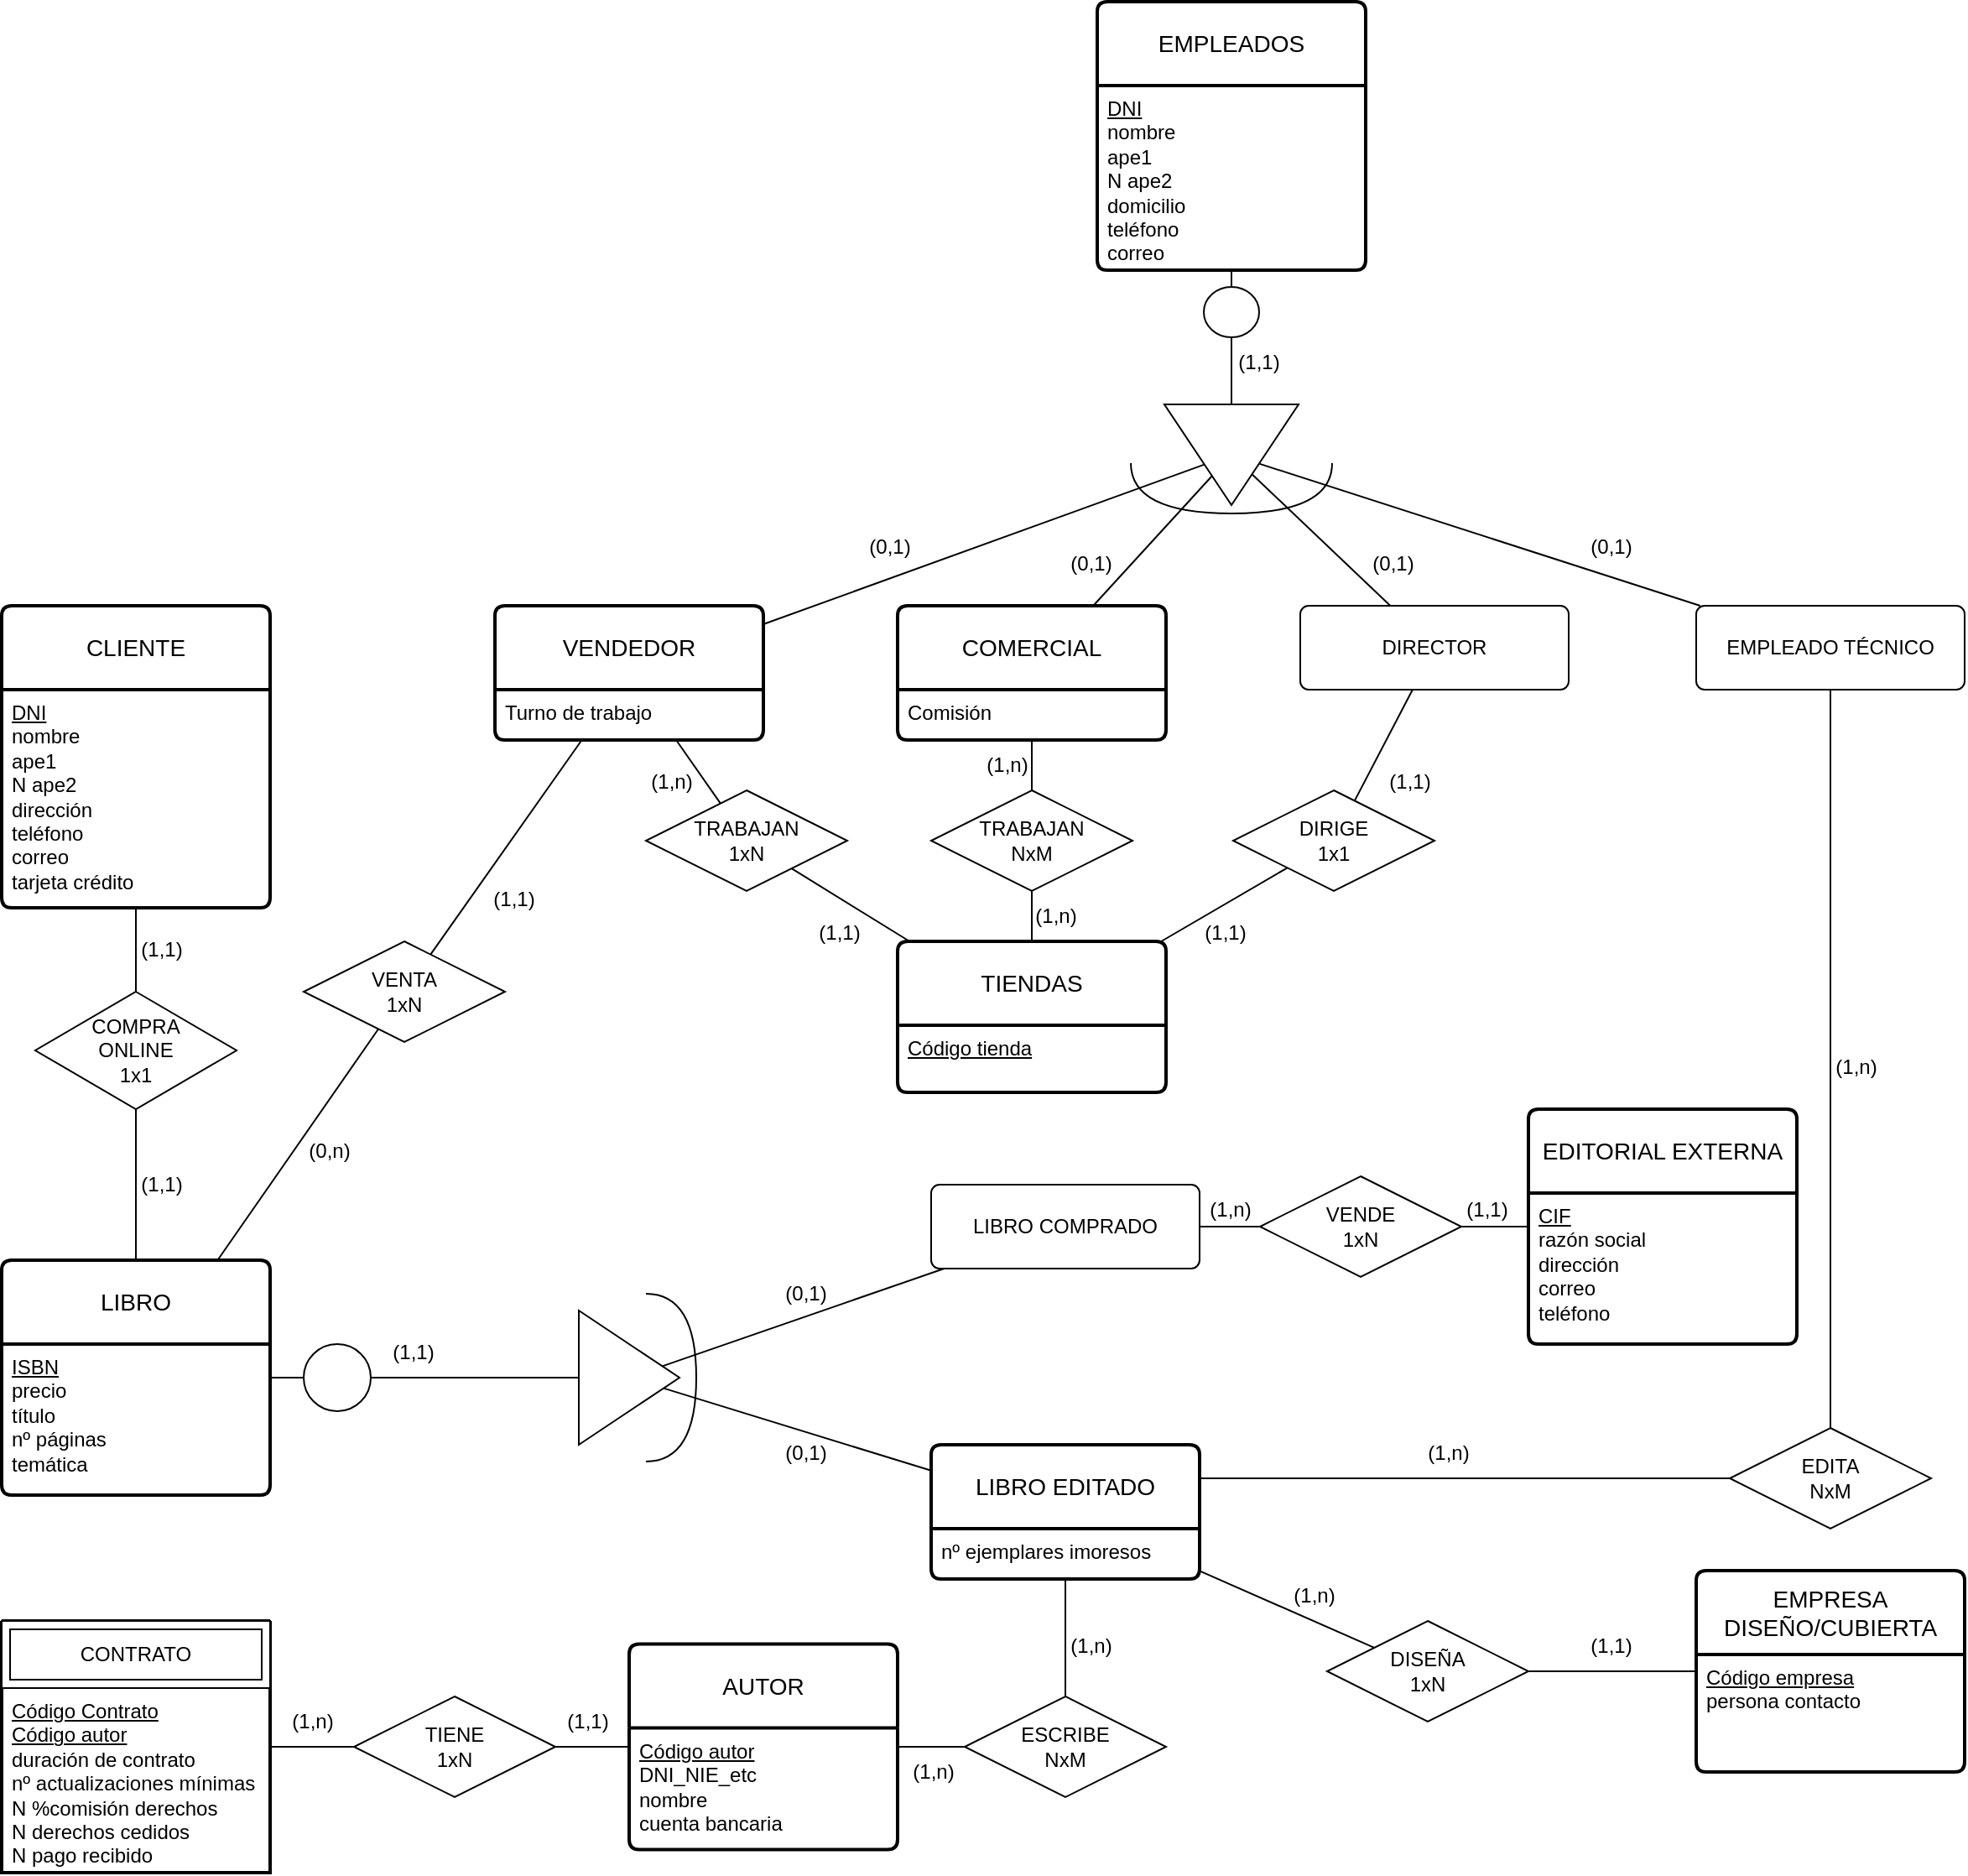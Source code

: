 <mxfile version="22.0.6" type="device">
  <diagram name="Página-1" id="ZDvMbNTVlDiR8q62YJx5">
    <mxGraphModel dx="2697" dy="1965" grid="1" gridSize="10" guides="1" tooltips="1" connect="1" arrows="1" fold="1" page="1" pageScale="1" pageWidth="827" pageHeight="1169" background="none" math="0" shadow="0">
      <root>
        <mxCell id="0" />
        <mxCell id="1" parent="0" />
        <mxCell id="jywU5SP4POZUPVwICJN5-1" value="TIENDAS" style="swimlane;childLayout=stackLayout;horizontal=1;startSize=50;horizontalStack=0;rounded=1;fontSize=14;fontStyle=0;strokeWidth=2;resizeParent=0;resizeLast=1;shadow=0;dashed=0;align=center;arcSize=4;whiteSpace=wrap;html=1;" parent="1" vertex="1">
          <mxGeometry x="-286" y="610" width="160" height="90" as="geometry" />
        </mxCell>
        <mxCell id="jywU5SP4POZUPVwICJN5-2" value="&lt;u&gt;Código tienda&lt;/u&gt;" style="align=left;strokeColor=none;fillColor=none;spacingLeft=4;fontSize=12;verticalAlign=top;resizable=0;rotatable=0;part=1;html=1;" parent="jywU5SP4POZUPVwICJN5-1" vertex="1">
          <mxGeometry y="50" width="160" height="40" as="geometry" />
        </mxCell>
        <mxCell id="jywU5SP4POZUPVwICJN5-3" value="EMPLEADOS" style="swimlane;childLayout=stackLayout;horizontal=1;startSize=50;horizontalStack=0;rounded=1;fontSize=14;fontStyle=0;strokeWidth=2;resizeParent=0;resizeLast=1;shadow=0;dashed=0;align=center;arcSize=4;whiteSpace=wrap;html=1;" parent="1" vertex="1">
          <mxGeometry x="-167" y="50" width="160" height="160" as="geometry" />
        </mxCell>
        <mxCell id="jywU5SP4POZUPVwICJN5-4" value="&lt;u&gt;DNI&lt;/u&gt;&lt;br&gt;nombre&lt;br&gt;ape1&lt;br&gt;N ape2&lt;br&gt;domicilio&lt;br&gt;teléfono&lt;br&gt;correo" style="align=left;strokeColor=none;fillColor=none;spacingLeft=4;fontSize=12;verticalAlign=top;resizable=0;rotatable=0;part=1;html=1;" parent="jywU5SP4POZUPVwICJN5-3" vertex="1">
          <mxGeometry y="50" width="160" height="110" as="geometry" />
        </mxCell>
        <mxCell id="jywU5SP4POZUPVwICJN5-5" value="VENDEDOR" style="swimlane;childLayout=stackLayout;horizontal=1;startSize=50;horizontalStack=0;rounded=1;fontSize=14;fontStyle=0;strokeWidth=2;resizeParent=0;resizeLast=1;shadow=0;dashed=0;align=center;arcSize=4;whiteSpace=wrap;html=1;" parent="1" vertex="1">
          <mxGeometry x="-526" y="410" width="160" height="80" as="geometry" />
        </mxCell>
        <mxCell id="jywU5SP4POZUPVwICJN5-6" value="Turno de trabajo" style="align=left;strokeColor=none;fillColor=none;spacingLeft=4;fontSize=12;verticalAlign=top;resizable=0;rotatable=0;part=1;html=1;" parent="jywU5SP4POZUPVwICJN5-5" vertex="1">
          <mxGeometry y="50" width="160" height="30" as="geometry" />
        </mxCell>
        <mxCell id="jywU5SP4POZUPVwICJN5-7" value="COMERCIAL" style="swimlane;childLayout=stackLayout;horizontal=1;startSize=50;horizontalStack=0;rounded=1;fontSize=14;fontStyle=0;strokeWidth=2;resizeParent=0;resizeLast=1;shadow=0;dashed=0;align=center;arcSize=4;whiteSpace=wrap;html=1;" parent="1" vertex="1">
          <mxGeometry x="-286" y="410" width="160" height="80" as="geometry" />
        </mxCell>
        <mxCell id="jywU5SP4POZUPVwICJN5-8" value="Comisión" style="align=left;strokeColor=none;fillColor=none;spacingLeft=4;fontSize=12;verticalAlign=top;resizable=0;rotatable=0;part=1;html=1;" parent="jywU5SP4POZUPVwICJN5-7" vertex="1">
          <mxGeometry y="50" width="160" height="30" as="geometry" />
        </mxCell>
        <mxCell id="jywU5SP4POZUPVwICJN5-9" value="DIRECTOR" style="rounded=1;arcSize=10;whiteSpace=wrap;html=1;align=center;" parent="1" vertex="1">
          <mxGeometry x="-46" y="410" width="160" height="50" as="geometry" />
        </mxCell>
        <mxCell id="jywU5SP4POZUPVwICJN5-10" value="" style="endArrow=none;html=1;rounded=0;" parent="1" source="jywU5SP4POZUPVwICJN5-17" target="jywU5SP4POZUPVwICJN5-3" edge="1">
          <mxGeometry relative="1" as="geometry">
            <mxPoint x="-177" y="460" as="sourcePoint" />
            <mxPoint x="-17" y="460" as="targetPoint" />
          </mxGeometry>
        </mxCell>
        <mxCell id="jywU5SP4POZUPVwICJN5-14" value="" style="endArrow=none;html=1;rounded=0;" parent="1" source="jywU5SP4POZUPVwICJN5-5" target="jywU5SP4POZUPVwICJN5-13" edge="1">
          <mxGeometry relative="1" as="geometry">
            <mxPoint x="-408" y="410" as="sourcePoint" />
            <mxPoint x="-283" y="280" as="targetPoint" />
          </mxGeometry>
        </mxCell>
        <mxCell id="jywU5SP4POZUPVwICJN5-15" value="" style="endArrow=none;html=1;rounded=0;" parent="1" source="jywU5SP4POZUPVwICJN5-7" target="jywU5SP4POZUPVwICJN5-13" edge="1">
          <mxGeometry relative="1" as="geometry">
            <mxPoint x="-206" y="410" as="sourcePoint" />
            <mxPoint x="-206" y="280" as="targetPoint" />
          </mxGeometry>
        </mxCell>
        <mxCell id="jywU5SP4POZUPVwICJN5-16" value="" style="endArrow=none;html=1;rounded=0;" parent="1" source="jywU5SP4POZUPVwICJN5-9" target="jywU5SP4POZUPVwICJN5-13" edge="1">
          <mxGeometry relative="1" as="geometry">
            <mxPoint x="8" y="410" as="sourcePoint" />
            <mxPoint x="-126" y="278" as="targetPoint" />
          </mxGeometry>
        </mxCell>
        <mxCell id="jywU5SP4POZUPVwICJN5-13" value="" style="triangle;whiteSpace=wrap;html=1;rotation=90;" parent="1" vertex="1">
          <mxGeometry x="-117" y="280" width="60" height="80" as="geometry" />
        </mxCell>
        <mxCell id="jywU5SP4POZUPVwICJN5-18" value="" style="endArrow=none;html=1;rounded=0;" parent="1" source="jywU5SP4POZUPVwICJN5-13" target="jywU5SP4POZUPVwICJN5-17" edge="1">
          <mxGeometry relative="1" as="geometry">
            <mxPoint x="-87" y="290" as="sourcePoint" />
            <mxPoint x="-87" y="210" as="targetPoint" />
          </mxGeometry>
        </mxCell>
        <mxCell id="jywU5SP4POZUPVwICJN5-17" value="" style="ellipse;whiteSpace=wrap;html=1;" parent="1" vertex="1">
          <mxGeometry x="-103.5" y="220" width="33" height="30" as="geometry" />
        </mxCell>
        <mxCell id="jywU5SP4POZUPVwICJN5-20" value="" style="endArrow=none;html=1;rounded=0;" parent="1" source="jywU5SP4POZUPVwICJN5-23" target="jywU5SP4POZUPVwICJN5-1" edge="1">
          <mxGeometry relative="1" as="geometry">
            <mxPoint x="-356" y="560" as="sourcePoint" />
            <mxPoint x="-196" y="560" as="targetPoint" />
          </mxGeometry>
        </mxCell>
        <mxCell id="jywU5SP4POZUPVwICJN5-21" value="" style="endArrow=none;html=1;rounded=0;" parent="1" source="jywU5SP4POZUPVwICJN5-25" target="jywU5SP4POZUPVwICJN5-1" edge="1">
          <mxGeometry relative="1" as="geometry">
            <mxPoint x="-389" y="500" as="sourcePoint" />
            <mxPoint x="-249" y="620" as="targetPoint" />
          </mxGeometry>
        </mxCell>
        <mxCell id="jywU5SP4POZUPVwICJN5-22" value="" style="endArrow=none;html=1;rounded=0;" parent="1" source="jywU5SP4POZUPVwICJN5-27" target="jywU5SP4POZUPVwICJN5-1" edge="1">
          <mxGeometry relative="1" as="geometry">
            <mxPoint x="-196" y="500" as="sourcePoint" />
            <mxPoint x="-196" y="620" as="targetPoint" />
          </mxGeometry>
        </mxCell>
        <mxCell id="jywU5SP4POZUPVwICJN5-24" value="" style="endArrow=none;html=1;rounded=0;" parent="1" source="jywU5SP4POZUPVwICJN5-5" target="jywU5SP4POZUPVwICJN5-23" edge="1">
          <mxGeometry relative="1" as="geometry">
            <mxPoint x="-399" y="490" as="sourcePoint" />
            <mxPoint x="-259" y="610" as="targetPoint" />
          </mxGeometry>
        </mxCell>
        <mxCell id="jywU5SP4POZUPVwICJN5-23" value="TRABAJAN&lt;br&gt;1xN" style="shape=rhombus;perimeter=rhombusPerimeter;whiteSpace=wrap;html=1;align=center;" parent="1" vertex="1">
          <mxGeometry x="-436" y="520" width="120" height="60" as="geometry" />
        </mxCell>
        <mxCell id="jywU5SP4POZUPVwICJN5-26" value="" style="endArrow=none;html=1;rounded=0;" parent="1" source="jywU5SP4POZUPVwICJN5-7" target="jywU5SP4POZUPVwICJN5-25" edge="1">
          <mxGeometry relative="1" as="geometry">
            <mxPoint x="-206" y="490" as="sourcePoint" />
            <mxPoint x="-206" y="610" as="targetPoint" />
          </mxGeometry>
        </mxCell>
        <mxCell id="jywU5SP4POZUPVwICJN5-25" value="TRABAJAN&lt;br&gt;NxM" style="shape=rhombus;perimeter=rhombusPerimeter;whiteSpace=wrap;html=1;align=center;" parent="1" vertex="1">
          <mxGeometry x="-266" y="520" width="120" height="60" as="geometry" />
        </mxCell>
        <mxCell id="jywU5SP4POZUPVwICJN5-28" value="" style="endArrow=none;html=1;rounded=0;" parent="1" source="jywU5SP4POZUPVwICJN5-9" target="jywU5SP4POZUPVwICJN5-27" edge="1">
          <mxGeometry relative="1" as="geometry">
            <mxPoint x="7" y="460" as="sourcePoint" />
            <mxPoint x="-157" y="610" as="targetPoint" />
          </mxGeometry>
        </mxCell>
        <mxCell id="jywU5SP4POZUPVwICJN5-27" value="DIRIGE&lt;br&gt;1x1" style="shape=rhombus;perimeter=rhombusPerimeter;whiteSpace=wrap;html=1;align=center;" parent="1" vertex="1">
          <mxGeometry x="-86" y="520" width="120" height="60" as="geometry" />
        </mxCell>
        <mxCell id="jywU5SP4POZUPVwICJN5-29" value="" style="shape=requiredInterface;html=1;verticalLabelPosition=bottom;sketch=0;rotation=90;" parent="1" vertex="1">
          <mxGeometry x="-102" y="280" width="30" height="120" as="geometry" />
        </mxCell>
        <mxCell id="jywU5SP4POZUPVwICJN5-31" value="(1,n)" style="text;html=1;align=center;verticalAlign=middle;resizable=0;points=[];autosize=1;strokeColor=none;fillColor=none;" parent="1" vertex="1">
          <mxGeometry x="-446" y="500" width="50" height="30" as="geometry" />
        </mxCell>
        <mxCell id="jywU5SP4POZUPVwICJN5-32" value="(1,n)" style="text;html=1;align=center;verticalAlign=middle;resizable=0;points=[];autosize=1;strokeColor=none;fillColor=none;" parent="1" vertex="1">
          <mxGeometry x="-246" y="490" width="50" height="30" as="geometry" />
        </mxCell>
        <mxCell id="jywU5SP4POZUPVwICJN5-33" value="(1,1)" style="text;html=1;align=center;verticalAlign=middle;resizable=0;points=[];autosize=1;strokeColor=none;fillColor=none;" parent="1" vertex="1">
          <mxGeometry x="-6" y="500" width="50" height="30" as="geometry" />
        </mxCell>
        <mxCell id="jywU5SP4POZUPVwICJN5-34" value="(1,1)" style="text;html=1;align=center;verticalAlign=middle;resizable=0;points=[];autosize=1;strokeColor=none;fillColor=none;" parent="1" vertex="1">
          <mxGeometry x="-116" y="590" width="50" height="30" as="geometry" />
        </mxCell>
        <mxCell id="jywU5SP4POZUPVwICJN5-35" value="(1,n)" style="text;html=1;align=center;verticalAlign=middle;resizable=0;points=[];autosize=1;strokeColor=none;fillColor=none;" parent="1" vertex="1">
          <mxGeometry x="-217" y="580" width="50" height="30" as="geometry" />
        </mxCell>
        <mxCell id="jywU5SP4POZUPVwICJN5-36" value="(1,1)" style="text;html=1;align=center;verticalAlign=middle;resizable=0;points=[];autosize=1;strokeColor=none;fillColor=none;" parent="1" vertex="1">
          <mxGeometry x="-346" y="590" width="50" height="30" as="geometry" />
        </mxCell>
        <mxCell id="QEwcVh8tEeoNBQrPdxwt-1" value="EDITORIAL EXTERNA" style="swimlane;childLayout=stackLayout;horizontal=1;startSize=50;horizontalStack=0;rounded=1;fontSize=14;fontStyle=0;strokeWidth=2;resizeParent=0;resizeLast=1;shadow=0;dashed=0;align=center;arcSize=4;whiteSpace=wrap;html=1;" parent="1" vertex="1">
          <mxGeometry x="90" y="710" width="160" height="140" as="geometry" />
        </mxCell>
        <mxCell id="QEwcVh8tEeoNBQrPdxwt-2" value="&lt;u&gt;CIF&lt;br&gt;&lt;/u&gt;razón social&lt;br&gt;dirección&lt;br&gt;correo&lt;br&gt;teléfono&lt;br&gt;" style="align=left;strokeColor=none;fillColor=none;spacingLeft=4;fontSize=12;verticalAlign=top;resizable=0;rotatable=0;part=1;html=1;" parent="QEwcVh8tEeoNBQrPdxwt-1" vertex="1">
          <mxGeometry y="50" width="160" height="90" as="geometry" />
        </mxCell>
        <mxCell id="QEwcVh8tEeoNBQrPdxwt-7" value="CLIENTE" style="swimlane;childLayout=stackLayout;horizontal=1;startSize=50;horizontalStack=0;rounded=1;fontSize=14;fontStyle=0;strokeWidth=2;resizeParent=0;resizeLast=1;shadow=0;dashed=0;align=center;arcSize=4;whiteSpace=wrap;html=1;" parent="1" vertex="1">
          <mxGeometry x="-820" y="410" width="160" height="180" as="geometry" />
        </mxCell>
        <mxCell id="QEwcVh8tEeoNBQrPdxwt-8" value="&lt;u&gt;DNI&lt;br&gt;&lt;/u&gt;nombre&lt;br&gt;ape1&lt;br&gt;N ape2&lt;br&gt;dirección&lt;br&gt;teléfono&lt;br&gt;correo&lt;br&gt;tarjeta crédito" style="align=left;strokeColor=none;fillColor=none;spacingLeft=4;fontSize=12;verticalAlign=top;resizable=0;rotatable=0;part=1;html=1;" parent="QEwcVh8tEeoNBQrPdxwt-7" vertex="1">
          <mxGeometry y="50" width="160" height="130" as="geometry" />
        </mxCell>
        <mxCell id="QEwcVh8tEeoNBQrPdxwt-9" value="LIBRO EDITADO" style="swimlane;childLayout=stackLayout;horizontal=1;startSize=50;horizontalStack=0;rounded=1;fontSize=14;fontStyle=0;strokeWidth=2;resizeParent=0;resizeLast=1;shadow=0;dashed=0;align=center;arcSize=4;whiteSpace=wrap;html=1;" parent="1" vertex="1">
          <mxGeometry x="-266" y="910" width="160" height="80" as="geometry" />
        </mxCell>
        <mxCell id="QEwcVh8tEeoNBQrPdxwt-10" value="nº ejemplares imoresos" style="align=left;strokeColor=none;fillColor=none;spacingLeft=4;fontSize=12;verticalAlign=top;resizable=0;rotatable=0;part=1;html=1;" parent="QEwcVh8tEeoNBQrPdxwt-9" vertex="1">
          <mxGeometry y="50" width="160" height="30" as="geometry" />
        </mxCell>
        <mxCell id="QEwcVh8tEeoNBQrPdxwt-11" value="LIBRO COMPRADO" style="rounded=1;arcSize=10;whiteSpace=wrap;html=1;align=center;" parent="1" vertex="1">
          <mxGeometry x="-266" y="755" width="160" height="50" as="geometry" />
        </mxCell>
        <mxCell id="QEwcVh8tEeoNBQrPdxwt-12" value="EMPLEADO TÉCNICO" style="rounded=1;arcSize=10;whiteSpace=wrap;html=1;align=center;" parent="1" vertex="1">
          <mxGeometry x="190" y="410" width="160" height="50" as="geometry" />
        </mxCell>
        <mxCell id="QEwcVh8tEeoNBQrPdxwt-13" value="" style="endArrow=none;html=1;rounded=0;" parent="1" source="QEwcVh8tEeoNBQrPdxwt-12" target="jywU5SP4POZUPVwICJN5-13" edge="1">
          <mxGeometry relative="1" as="geometry">
            <mxPoint x="-356" y="431" as="sourcePoint" />
            <mxPoint x="-93" y="336" as="targetPoint" />
          </mxGeometry>
        </mxCell>
        <mxCell id="QEwcVh8tEeoNBQrPdxwt-17" value="" style="endArrow=none;html=1;rounded=0;" parent="1" source="QEwcVh8tEeoNBQrPdxwt-29" target="QEwcVh8tEeoNBQrPdxwt-9" edge="1">
          <mxGeometry relative="1" as="geometry">
            <mxPoint x="176" y="390" as="sourcePoint" />
            <mxPoint x="336" y="390" as="targetPoint" />
            <Array as="points" />
          </mxGeometry>
        </mxCell>
        <mxCell id="QEwcVh8tEeoNBQrPdxwt-5" value="LIBRO" style="swimlane;childLayout=stackLayout;horizontal=1;startSize=50;horizontalStack=0;rounded=1;fontSize=14;fontStyle=0;strokeWidth=2;resizeParent=0;resizeLast=1;shadow=0;dashed=0;align=center;arcSize=4;whiteSpace=wrap;html=1;" parent="1" vertex="1">
          <mxGeometry x="-820" y="800" width="160" height="140" as="geometry" />
        </mxCell>
        <mxCell id="QEwcVh8tEeoNBQrPdxwt-6" value="&lt;u&gt;ISBN&lt;/u&gt;&lt;br&gt;precio&lt;br&gt;título&lt;br&gt;nº páginas&lt;br&gt;temática&lt;br&gt;" style="align=left;strokeColor=none;fillColor=none;spacingLeft=4;fontSize=12;verticalAlign=top;resizable=0;rotatable=0;part=1;html=1;" parent="QEwcVh8tEeoNBQrPdxwt-5" vertex="1">
          <mxGeometry y="50" width="160" height="90" as="geometry" />
        </mxCell>
        <mxCell id="QEwcVh8tEeoNBQrPdxwt-23" value="" style="endArrow=none;html=1;rounded=0;" parent="1" source="QEwcVh8tEeoNBQrPdxwt-24" target="QEwcVh8tEeoNBQrPdxwt-12" edge="1">
          <mxGeometry relative="1" as="geometry">
            <mxPoint x="-200" y="790" as="sourcePoint" />
            <mxPoint x="-40" y="790" as="targetPoint" />
            <Array as="points" />
          </mxGeometry>
        </mxCell>
        <mxCell id="QEwcVh8tEeoNBQrPdxwt-25" value="" style="endArrow=none;html=1;rounded=0;exitX=1;exitY=0.25;exitDx=0;exitDy=0;" parent="1" source="QEwcVh8tEeoNBQrPdxwt-9" target="QEwcVh8tEeoNBQrPdxwt-24" edge="1">
          <mxGeometry relative="1" as="geometry">
            <mxPoint x="-129" y="950" as="sourcePoint" />
            <mxPoint x="267" y="600" as="targetPoint" />
            <Array as="points" />
          </mxGeometry>
        </mxCell>
        <mxCell id="QEwcVh8tEeoNBQrPdxwt-24" value="EDITA&lt;br&gt;NxM" style="shape=rhombus;perimeter=rhombusPerimeter;whiteSpace=wrap;html=1;align=center;" parent="1" vertex="1">
          <mxGeometry x="210" y="900" width="120" height="60" as="geometry" />
        </mxCell>
        <mxCell id="QEwcVh8tEeoNBQrPdxwt-26" value="" style="endArrow=none;html=1;rounded=0;" parent="1" target="QEwcVh8tEeoNBQrPdxwt-1" edge="1">
          <mxGeometry relative="1" as="geometry">
            <mxPoint x="-1" y="780" as="sourcePoint" />
            <mxPoint x="86" y="780" as="targetPoint" />
          </mxGeometry>
        </mxCell>
        <mxCell id="QEwcVh8tEeoNBQrPdxwt-28" value="" style="endArrow=none;html=1;rounded=0;" parent="1" source="QEwcVh8tEeoNBQrPdxwt-11" target="QEwcVh8tEeoNBQrPdxwt-27" edge="1">
          <mxGeometry relative="1" as="geometry">
            <mxPoint x="-110" y="780" as="sourcePoint" />
            <mxPoint x="206" y="785" as="targetPoint" />
          </mxGeometry>
        </mxCell>
        <mxCell id="QEwcVh8tEeoNBQrPdxwt-27" value="VENDE&lt;br&gt;1xN" style="shape=rhombus;perimeter=rhombusPerimeter;whiteSpace=wrap;html=1;align=center;" parent="1" vertex="1">
          <mxGeometry x="-70" y="750" width="120" height="60" as="geometry" />
        </mxCell>
        <mxCell id="QEwcVh8tEeoNBQrPdxwt-30" value="" style="endArrow=none;html=1;rounded=0;" parent="1" source="QEwcVh8tEeoNBQrPdxwt-59" target="QEwcVh8tEeoNBQrPdxwt-29" edge="1">
          <mxGeometry relative="1" as="geometry">
            <mxPoint x="-490" y="857" as="sourcePoint" />
            <mxPoint x="-286" y="823" as="targetPoint" />
            <Array as="points" />
          </mxGeometry>
        </mxCell>
        <mxCell id="QEwcVh8tEeoNBQrPdxwt-29" value="" style="triangle;whiteSpace=wrap;html=1;" parent="1" vertex="1">
          <mxGeometry x="-476" y="830" width="60" height="80" as="geometry" />
        </mxCell>
        <mxCell id="QEwcVh8tEeoNBQrPdxwt-31" value="" style="endArrow=none;html=1;rounded=0;" parent="1" source="QEwcVh8tEeoNBQrPdxwt-29" target="QEwcVh8tEeoNBQrPdxwt-11" edge="1">
          <mxGeometry relative="1" as="geometry">
            <mxPoint x="-360" y="873" as="sourcePoint" />
            <mxPoint x="-276" y="846" as="targetPoint" />
            <Array as="points" />
          </mxGeometry>
        </mxCell>
        <mxCell id="QEwcVh8tEeoNBQrPdxwt-32" value="" style="endArrow=none;html=1;rounded=0;" parent="1" source="QEwcVh8tEeoNBQrPdxwt-37" target="QEwcVh8tEeoNBQrPdxwt-5" edge="1">
          <mxGeometry relative="1" as="geometry">
            <mxPoint x="-640" y="570" as="sourcePoint" />
            <mxPoint x="-480" y="570" as="targetPoint" />
          </mxGeometry>
        </mxCell>
        <mxCell id="QEwcVh8tEeoNBQrPdxwt-34" value="VENTA&lt;br&gt;1xN" style="shape=rhombus;perimeter=rhombusPerimeter;whiteSpace=wrap;html=1;align=center;" parent="1" vertex="1">
          <mxGeometry x="-640" y="610" width="120" height="60" as="geometry" />
        </mxCell>
        <mxCell id="QEwcVh8tEeoNBQrPdxwt-35" value="" style="endArrow=none;html=1;rounded=0;" parent="1" source="jywU5SP4POZUPVwICJN5-5" target="QEwcVh8tEeoNBQrPdxwt-34" edge="1">
          <mxGeometry relative="1" as="geometry">
            <mxPoint x="-640" y="570" as="sourcePoint" />
            <mxPoint x="-480" y="570" as="targetPoint" />
          </mxGeometry>
        </mxCell>
        <mxCell id="QEwcVh8tEeoNBQrPdxwt-36" value="" style="endArrow=none;html=1;rounded=0;" parent="1" source="QEwcVh8tEeoNBQrPdxwt-5" target="QEwcVh8tEeoNBQrPdxwt-34" edge="1">
          <mxGeometry relative="1" as="geometry">
            <mxPoint x="-640" y="570" as="sourcePoint" />
            <mxPoint x="-480" y="570" as="targetPoint" />
          </mxGeometry>
        </mxCell>
        <mxCell id="QEwcVh8tEeoNBQrPdxwt-38" value="" style="endArrow=none;html=1;rounded=0;" parent="1" source="QEwcVh8tEeoNBQrPdxwt-7" target="QEwcVh8tEeoNBQrPdxwt-37" edge="1">
          <mxGeometry relative="1" as="geometry">
            <mxPoint x="-740" y="590" as="sourcePoint" />
            <mxPoint x="-740" y="800" as="targetPoint" />
          </mxGeometry>
        </mxCell>
        <mxCell id="QEwcVh8tEeoNBQrPdxwt-37" value="COMPRA &lt;br&gt;ONLINE&lt;br&gt;1x1" style="shape=rhombus;perimeter=rhombusPerimeter;whiteSpace=wrap;html=1;align=center;" parent="1" vertex="1">
          <mxGeometry x="-800" y="640" width="120" height="70" as="geometry" />
        </mxCell>
        <mxCell id="QEwcVh8tEeoNBQrPdxwt-39" value="(1,n)" style="text;html=1;align=center;verticalAlign=middle;resizable=0;points=[];autosize=1;strokeColor=none;fillColor=none;" parent="1" vertex="1">
          <mxGeometry x="260" y="670" width="50" height="30" as="geometry" />
        </mxCell>
        <mxCell id="QEwcVh8tEeoNBQrPdxwt-40" value="(1,n)" style="text;html=1;align=center;verticalAlign=middle;resizable=0;points=[];autosize=1;strokeColor=none;fillColor=none;" parent="1" vertex="1">
          <mxGeometry x="17" y="900" width="50" height="30" as="geometry" />
        </mxCell>
        <mxCell id="QEwcVh8tEeoNBQrPdxwt-41" value="(1,1)" style="text;html=1;align=center;verticalAlign=middle;resizable=0;points=[];autosize=1;strokeColor=none;fillColor=none;" parent="1" vertex="1">
          <mxGeometry x="40" y="755" width="50" height="30" as="geometry" />
        </mxCell>
        <mxCell id="QEwcVh8tEeoNBQrPdxwt-42" value="(1,n)" style="text;html=1;align=center;verticalAlign=middle;resizable=0;points=[];autosize=1;strokeColor=none;fillColor=none;" parent="1" vertex="1">
          <mxGeometry x="-113" y="755" width="50" height="30" as="geometry" />
        </mxCell>
        <mxCell id="QEwcVh8tEeoNBQrPdxwt-43" value="AUTOR" style="swimlane;childLayout=stackLayout;horizontal=1;startSize=50;horizontalStack=0;rounded=1;fontSize=14;fontStyle=0;strokeWidth=2;resizeParent=0;resizeLast=1;shadow=0;dashed=0;align=center;arcSize=4;whiteSpace=wrap;html=1;" parent="1" vertex="1">
          <mxGeometry x="-446" y="1028.75" width="160" height="122.5" as="geometry" />
        </mxCell>
        <mxCell id="QEwcVh8tEeoNBQrPdxwt-44" value="&lt;u&gt;Código autor&lt;/u&gt;&lt;br&gt;DNI_NIE_etc&lt;br&gt;nombre&lt;br&gt;cuenta bancaria" style="align=left;strokeColor=none;fillColor=none;spacingLeft=4;fontSize=12;verticalAlign=top;resizable=0;rotatable=0;part=1;html=1;" parent="QEwcVh8tEeoNBQrPdxwt-43" vertex="1">
          <mxGeometry y="50" width="160" height="72.5" as="geometry" />
        </mxCell>
        <mxCell id="QEwcVh8tEeoNBQrPdxwt-49" value="" style="endArrow=none;html=1;rounded=0;" parent="1" source="QEwcVh8tEeoNBQrPdxwt-48" target="QEwcVh8tEeoNBQrPdxwt-43" edge="1">
          <mxGeometry relative="1" as="geometry">
            <mxPoint x="-190" y="930" as="sourcePoint" />
            <mxPoint x="-30" y="930" as="targetPoint" />
          </mxGeometry>
        </mxCell>
        <mxCell id="QEwcVh8tEeoNBQrPdxwt-50" value="" style="endArrow=none;html=1;rounded=0;" parent="1" source="QEwcVh8tEeoNBQrPdxwt-9" target="QEwcVh8tEeoNBQrPdxwt-48" edge="1">
          <mxGeometry relative="1" as="geometry">
            <mxPoint x="-106" y="975" as="sourcePoint" />
            <mxPoint x="93" y="1037" as="targetPoint" />
          </mxGeometry>
        </mxCell>
        <mxCell id="QEwcVh8tEeoNBQrPdxwt-48" value="ESCRIBE&lt;br&gt;NxM" style="shape=rhombus;perimeter=rhombusPerimeter;whiteSpace=wrap;html=1;align=center;" parent="1" vertex="1">
          <mxGeometry x="-246" y="1060" width="120" height="60" as="geometry" />
        </mxCell>
        <mxCell id="QEwcVh8tEeoNBQrPdxwt-54" value="" style="swimlane;childLayout=stackLayout;horizontal=1;startSize=0;horizontalStack=0;rounded=1;fontSize=14;fontStyle=0;strokeWidth=2;resizeParent=0;resizeLast=1;shadow=0;dashed=0;align=center;arcSize=4;whiteSpace=wrap;html=1;" parent="1" vertex="1">
          <mxGeometry x="-820" y="1015" width="160" height="150" as="geometry" />
        </mxCell>
        <mxCell id="YUpdsYSBV2p9p0i_irfv-1" value="CONTRATO" style="shape=ext;margin=3;double=1;whiteSpace=wrap;html=1;align=center;" vertex="1" parent="QEwcVh8tEeoNBQrPdxwt-54">
          <mxGeometry width="160" height="40" as="geometry" />
        </mxCell>
        <mxCell id="QEwcVh8tEeoNBQrPdxwt-55" value="&lt;u&gt;Código Contrato&lt;br&gt;Código autor&lt;/u&gt;&lt;br style=&quot;border-color: var(--border-color);&quot;&gt;duración de contrato&lt;br&gt;nº actualizaciones mínimas&lt;br&gt;N %comisión derechos&lt;br&gt;N derechos cedidos&lt;br&gt;N pago recibido" style="align=left;strokeColor=none;fillColor=none;spacingLeft=4;fontSize=12;verticalAlign=top;resizable=0;rotatable=0;part=1;html=1;" parent="QEwcVh8tEeoNBQrPdxwt-54" vertex="1">
          <mxGeometry y="40" width="160" height="110" as="geometry" />
        </mxCell>
        <mxCell id="QEwcVh8tEeoNBQrPdxwt-56" value="" style="endArrow=none;html=1;rounded=0;" parent="1" source="QEwcVh8tEeoNBQrPdxwt-57" target="QEwcVh8tEeoNBQrPdxwt-43" edge="1">
          <mxGeometry relative="1" as="geometry">
            <mxPoint x="-493" y="1080" as="sourcePoint" />
            <mxPoint x="-333" y="1080" as="targetPoint" />
          </mxGeometry>
        </mxCell>
        <mxCell id="QEwcVh8tEeoNBQrPdxwt-58" value="" style="endArrow=none;html=1;rounded=0;" parent="1" source="QEwcVh8tEeoNBQrPdxwt-54" target="QEwcVh8tEeoNBQrPdxwt-57" edge="1">
          <mxGeometry relative="1" as="geometry">
            <mxPoint x="-660" y="1090" as="sourcePoint" />
            <mxPoint x="-476" y="1090" as="targetPoint" />
          </mxGeometry>
        </mxCell>
        <mxCell id="QEwcVh8tEeoNBQrPdxwt-57" value="TIENE&lt;br&gt;1xN" style="shape=rhombus;perimeter=rhombusPerimeter;whiteSpace=wrap;html=1;align=center;" parent="1" vertex="1">
          <mxGeometry x="-610" y="1060" width="120" height="60" as="geometry" />
        </mxCell>
        <mxCell id="QEwcVh8tEeoNBQrPdxwt-60" value="" style="endArrow=none;html=1;rounded=0;" parent="1" source="QEwcVh8tEeoNBQrPdxwt-5" target="QEwcVh8tEeoNBQrPdxwt-59" edge="1">
          <mxGeometry relative="1" as="geometry">
            <mxPoint x="-660" y="870" as="sourcePoint" />
            <mxPoint x="-476" y="870" as="targetPoint" />
            <Array as="points" />
          </mxGeometry>
        </mxCell>
        <mxCell id="QEwcVh8tEeoNBQrPdxwt-59" value="" style="ellipse;whiteSpace=wrap;html=1;" parent="1" vertex="1">
          <mxGeometry x="-640" y="850" width="40" height="40" as="geometry" />
        </mxCell>
        <mxCell id="QEwcVh8tEeoNBQrPdxwt-61" value="(1,1)" style="text;html=1;align=center;verticalAlign=middle;resizable=0;points=[];autosize=1;strokeColor=none;fillColor=none;" parent="1" vertex="1">
          <mxGeometry x="-600" y="840" width="50" height="30" as="geometry" />
        </mxCell>
        <mxCell id="QEwcVh8tEeoNBQrPdxwt-62" value="(0,1)" style="text;html=1;align=center;verticalAlign=middle;resizable=0;points=[];autosize=1;strokeColor=none;fillColor=none;" parent="1" vertex="1">
          <mxGeometry x="-366" y="805" width="50" height="30" as="geometry" />
        </mxCell>
        <mxCell id="QEwcVh8tEeoNBQrPdxwt-63" value="(0,1)" style="text;html=1;align=center;verticalAlign=middle;resizable=0;points=[];autosize=1;strokeColor=none;fillColor=none;" parent="1" vertex="1">
          <mxGeometry x="-366" y="900" width="50" height="30" as="geometry" />
        </mxCell>
        <mxCell id="QEwcVh8tEeoNBQrPdxwt-64" value="" style="shape=requiredInterface;html=1;verticalLabelPosition=bottom;sketch=0;" parent="1" vertex="1">
          <mxGeometry x="-436" y="820" width="30" height="100" as="geometry" />
        </mxCell>
        <mxCell id="QEwcVh8tEeoNBQrPdxwt-65" value="(1,1)" style="text;html=1;align=center;verticalAlign=middle;resizable=0;points=[];autosize=1;strokeColor=none;fillColor=none;" parent="1" vertex="1">
          <mxGeometry x="-96" y="250" width="50" height="30" as="geometry" />
        </mxCell>
        <mxCell id="QEwcVh8tEeoNBQrPdxwt-66" value="(0,1)" style="text;html=1;align=center;verticalAlign=middle;resizable=0;points=[];autosize=1;strokeColor=none;fillColor=none;" parent="1" vertex="1">
          <mxGeometry x="114" y="360" width="50" height="30" as="geometry" />
        </mxCell>
        <mxCell id="QEwcVh8tEeoNBQrPdxwt-67" value="(0,1)" style="text;html=1;align=center;verticalAlign=middle;resizable=0;points=[];autosize=1;strokeColor=none;fillColor=none;" parent="1" vertex="1">
          <mxGeometry x="-16" y="370" width="50" height="30" as="geometry" />
        </mxCell>
        <mxCell id="QEwcVh8tEeoNBQrPdxwt-68" value="(0,1)" style="text;html=1;align=center;verticalAlign=middle;resizable=0;points=[];autosize=1;strokeColor=none;fillColor=none;" parent="1" vertex="1">
          <mxGeometry x="-196" y="370" width="50" height="30" as="geometry" />
        </mxCell>
        <mxCell id="QEwcVh8tEeoNBQrPdxwt-69" value="(0,1)" style="text;html=1;align=center;verticalAlign=middle;resizable=0;points=[];autosize=1;strokeColor=none;fillColor=none;" parent="1" vertex="1">
          <mxGeometry x="-316" y="360" width="50" height="30" as="geometry" />
        </mxCell>
        <mxCell id="QEwcVh8tEeoNBQrPdxwt-70" value="(1,1)" style="text;html=1;align=center;verticalAlign=middle;resizable=0;points=[];autosize=1;strokeColor=none;fillColor=none;" parent="1" vertex="1">
          <mxGeometry x="-750" y="600" width="50" height="30" as="geometry" />
        </mxCell>
        <mxCell id="QEwcVh8tEeoNBQrPdxwt-71" value="(1,1)" style="text;html=1;align=center;verticalAlign=middle;resizable=0;points=[];autosize=1;strokeColor=none;fillColor=none;" parent="1" vertex="1">
          <mxGeometry x="-750" y="740" width="50" height="30" as="geometry" />
        </mxCell>
        <mxCell id="QEwcVh8tEeoNBQrPdxwt-72" value="(1,1)" style="text;html=1;align=center;verticalAlign=middle;resizable=0;points=[];autosize=1;strokeColor=none;fillColor=none;" parent="1" vertex="1">
          <mxGeometry x="-540" y="570" width="50" height="30" as="geometry" />
        </mxCell>
        <mxCell id="QEwcVh8tEeoNBQrPdxwt-74" value="(0,n)" style="text;html=1;align=center;verticalAlign=middle;resizable=0;points=[];autosize=1;strokeColor=none;fillColor=none;" parent="1" vertex="1">
          <mxGeometry x="-650" y="720" width="50" height="30" as="geometry" />
        </mxCell>
        <mxCell id="QEwcVh8tEeoNBQrPdxwt-75" value="(1,n)" style="text;html=1;align=center;verticalAlign=middle;resizable=0;points=[];autosize=1;strokeColor=none;fillColor=none;" parent="1" vertex="1">
          <mxGeometry x="-660" y="1060" width="50" height="30" as="geometry" />
        </mxCell>
        <mxCell id="QEwcVh8tEeoNBQrPdxwt-76" value="(1,1)" style="text;html=1;align=center;verticalAlign=middle;resizable=0;points=[];autosize=1;strokeColor=none;fillColor=none;" parent="1" vertex="1">
          <mxGeometry x="-496" y="1060" width="50" height="30" as="geometry" />
        </mxCell>
        <mxCell id="QEwcVh8tEeoNBQrPdxwt-77" value="(1,n)" style="text;html=1;align=center;verticalAlign=middle;resizable=0;points=[];autosize=1;strokeColor=none;fillColor=none;" parent="1" vertex="1">
          <mxGeometry x="-196" y="1015" width="50" height="30" as="geometry" />
        </mxCell>
        <mxCell id="QEwcVh8tEeoNBQrPdxwt-78" value="(1,n)" style="text;html=1;align=center;verticalAlign=middle;resizable=0;points=[];autosize=1;strokeColor=none;fillColor=none;" parent="1" vertex="1">
          <mxGeometry x="-290" y="1090" width="50" height="30" as="geometry" />
        </mxCell>
        <mxCell id="QEwcVh8tEeoNBQrPdxwt-79" value="EMPRESA DISEÑO/CUBIERTA" style="swimlane;childLayout=stackLayout;horizontal=1;startSize=50;horizontalStack=0;rounded=1;fontSize=14;fontStyle=0;strokeWidth=2;resizeParent=0;resizeLast=1;shadow=0;dashed=0;align=center;arcSize=4;whiteSpace=wrap;html=1;" parent="1" vertex="1">
          <mxGeometry x="190" y="985" width="160" height="120" as="geometry" />
        </mxCell>
        <mxCell id="QEwcVh8tEeoNBQrPdxwt-80" value="&lt;u&gt;Código empresa&lt;/u&gt;&amp;nbsp;&lt;br&gt;persona contacto&lt;br&gt;" style="align=left;strokeColor=none;fillColor=none;spacingLeft=4;fontSize=12;verticalAlign=top;resizable=0;rotatable=0;part=1;html=1;" parent="QEwcVh8tEeoNBQrPdxwt-79" vertex="1">
          <mxGeometry y="50" width="160" height="70" as="geometry" />
        </mxCell>
        <mxCell id="QEwcVh8tEeoNBQrPdxwt-81" value="" style="endArrow=none;html=1;rounded=0;" parent="1" source="QEwcVh8tEeoNBQrPdxwt-82" target="QEwcVh8tEeoNBQrPdxwt-79" edge="1">
          <mxGeometry relative="1" as="geometry">
            <mxPoint x="-10" y="970" as="sourcePoint" />
            <mxPoint x="150" y="970" as="targetPoint" />
          </mxGeometry>
        </mxCell>
        <mxCell id="QEwcVh8tEeoNBQrPdxwt-83" value="" style="endArrow=none;html=1;rounded=0;" parent="1" source="QEwcVh8tEeoNBQrPdxwt-9" target="QEwcVh8tEeoNBQrPdxwt-82" edge="1">
          <mxGeometry relative="1" as="geometry">
            <mxPoint x="-106" y="969" as="sourcePoint" />
            <mxPoint x="150" y="1031" as="targetPoint" />
          </mxGeometry>
        </mxCell>
        <mxCell id="QEwcVh8tEeoNBQrPdxwt-82" value="DISEÑA&lt;br&gt;1xN" style="shape=rhombus;perimeter=rhombusPerimeter;whiteSpace=wrap;html=1;align=center;" parent="1" vertex="1">
          <mxGeometry x="-30" y="1015" width="120" height="60" as="geometry" />
        </mxCell>
        <mxCell id="QEwcVh8tEeoNBQrPdxwt-84" value="(1,n)" style="text;html=1;align=center;verticalAlign=middle;resizable=0;points=[];autosize=1;strokeColor=none;fillColor=none;" parent="1" vertex="1">
          <mxGeometry x="-63" y="985" width="50" height="30" as="geometry" />
        </mxCell>
        <mxCell id="QEwcVh8tEeoNBQrPdxwt-85" value="(1,1)" style="text;html=1;align=center;verticalAlign=middle;resizable=0;points=[];autosize=1;strokeColor=none;fillColor=none;" parent="1" vertex="1">
          <mxGeometry x="114" y="1015" width="50" height="30" as="geometry" />
        </mxCell>
      </root>
    </mxGraphModel>
  </diagram>
</mxfile>
